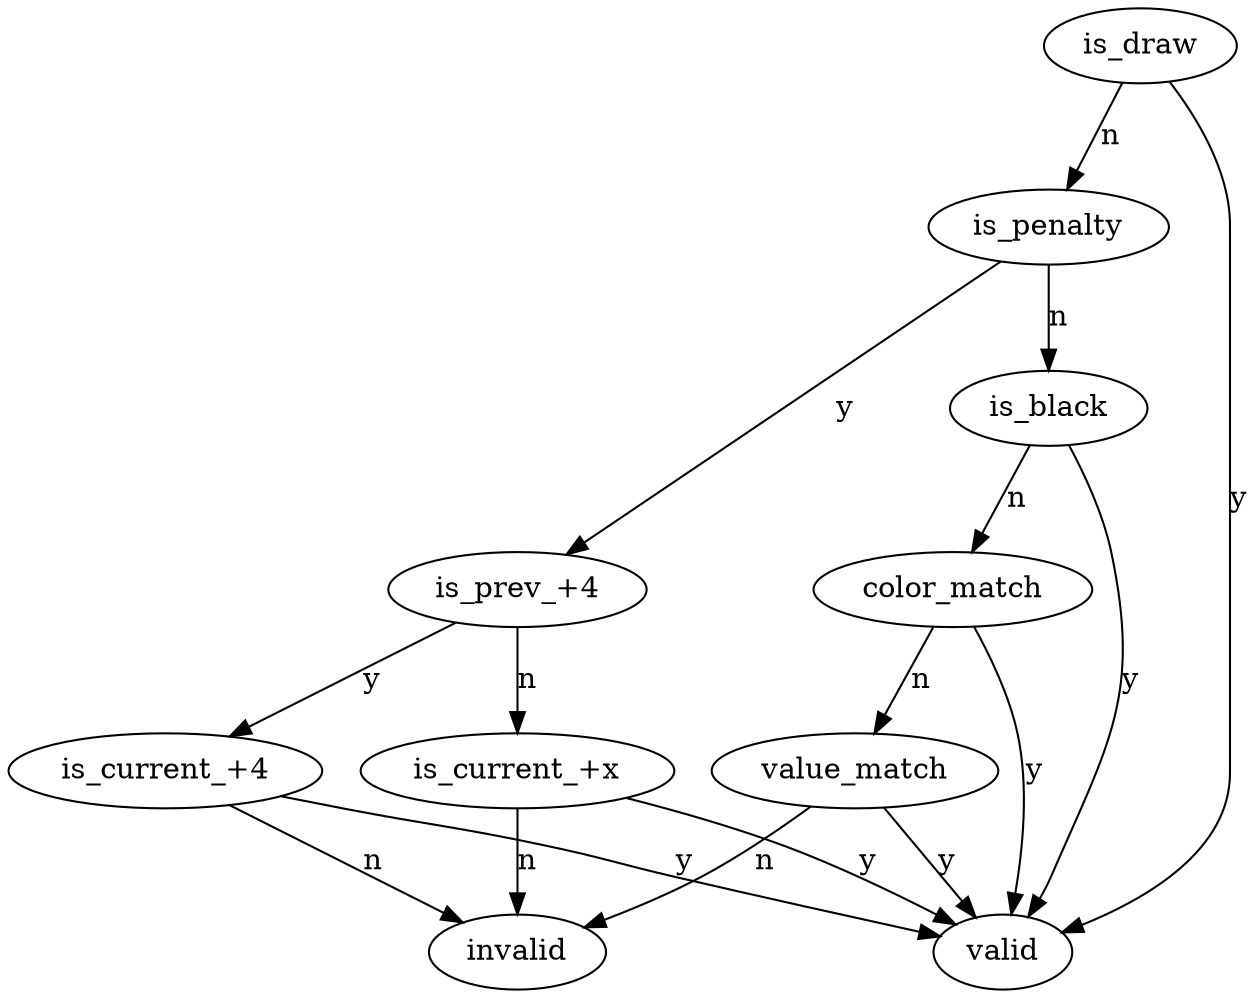 digraph G {
    is_draw;
    is_draw -> valid [label="y"];
    is_draw -> is_penalty [label="n"];
    is_penalty -> "is_prev_+4" [label="y"];
    is_penalty -> is_black [label="n"];
    is_black -> valid [label="y"];
    is_black -> color_match [label="n"];
    "is_prev_+4" -> "is_current_+4" [label="y"];
    "is_prev_+4" -> "is_current_+x" [label="n"];
    "is_current_+4" -> valid [label="y"];
    "is_current_+4" -> invalid [label="n"];
    "is_current_+x" -> valid [label="y"];
    "is_current_+x" -> invalid [label="n"];
    color_match -> valid [label="y"];
    color_match -> value_match [label="n"];
    value_match -> valid [label="y"];
    value_match -> invalid [label="n"];
}
